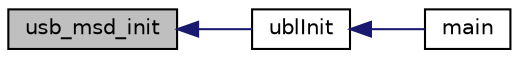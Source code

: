 digraph "usb_msd_init"
{
  edge [fontname="Helvetica",fontsize="10",labelfontname="Helvetica",labelfontsize="10"];
  node [fontname="Helvetica",fontsize="10",shape=record];
  rankdir="LR";
  Node1 [label="usb_msd_init",height=0.2,width=0.4,color="black", fillcolor="grey75", style="filled" fontcolor="black"];
  Node1 -> Node2 [dir="back",color="midnightblue",fontsize="10",style="solid",fontname="Helvetica"];
  Node2 [label="ublInit",height=0.2,width=0.4,color="black", fillcolor="white", style="filled",URL="$ubl__exec_8h.html#a4deae3bc46d46e93388cb41013e9eac3"];
  Node2 -> Node3 [dir="back",color="midnightblue",fontsize="10",style="solid",fontname="Helvetica"];
  Node3 [label="main",height=0.2,width=0.4,color="black", fillcolor="white", style="filled",URL="$ubl__main_8c.html#a6288eba0f8e8ad3ab1544ad731eb7667"];
}
